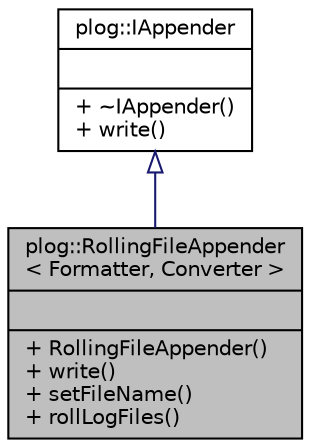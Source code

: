 digraph "plog::RollingFileAppender&lt; Formatter, Converter &gt;"
{
 // LATEX_PDF_SIZE
  bgcolor="transparent";
  edge [fontname="Helvetica",fontsize="10",labelfontname="Helvetica",labelfontsize="10"];
  node [fontname="Helvetica",fontsize="10",shape=record];
  Node1 [label="{plog::RollingFileAppender\l\< Formatter, Converter \>\n||+ RollingFileAppender()\l+ write()\l+ setFileName()\l+ rollLogFiles()\l}",height=0.2,width=0.4,color="black", fillcolor="grey75", style="filled", fontcolor="black",tooltip=" "];
  Node2 -> Node1 [dir="back",color="midnightblue",fontsize="10",style="solid",arrowtail="onormal",fontname="Helvetica"];
  Node2 [label="{plog::IAppender\n||+ ~IAppender()\l+ write()\l}",height=0.2,width=0.4,color="black",URL="$classplog_1_1_i_appender.html",tooltip=" "];
}
